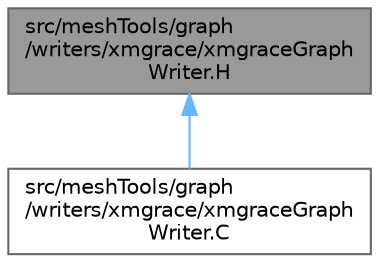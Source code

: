 digraph "src/meshTools/graph/writers/xmgrace/xmgraceGraphWriter.H"
{
 // LATEX_PDF_SIZE
  bgcolor="transparent";
  edge [fontname=Helvetica,fontsize=10,labelfontname=Helvetica,labelfontsize=10];
  node [fontname=Helvetica,fontsize=10,shape=box,height=0.2,width=0.4];
  Node1 [id="Node000001",label="src/meshTools/graph\l/writers/xmgrace/xmgraceGraph\lWriter.H",height=0.2,width=0.4,color="gray40", fillcolor="grey60", style="filled", fontcolor="black",tooltip=" "];
  Node1 -> Node2 [id="edge1_Node000001_Node000002",dir="back",color="steelblue1",style="solid",tooltip=" "];
  Node2 [id="Node000002",label="src/meshTools/graph\l/writers/xmgrace/xmgraceGraph\lWriter.C",height=0.2,width=0.4,color="grey40", fillcolor="white", style="filled",URL="$xmgraceGraphWriter_8C.html",tooltip=" "];
}
